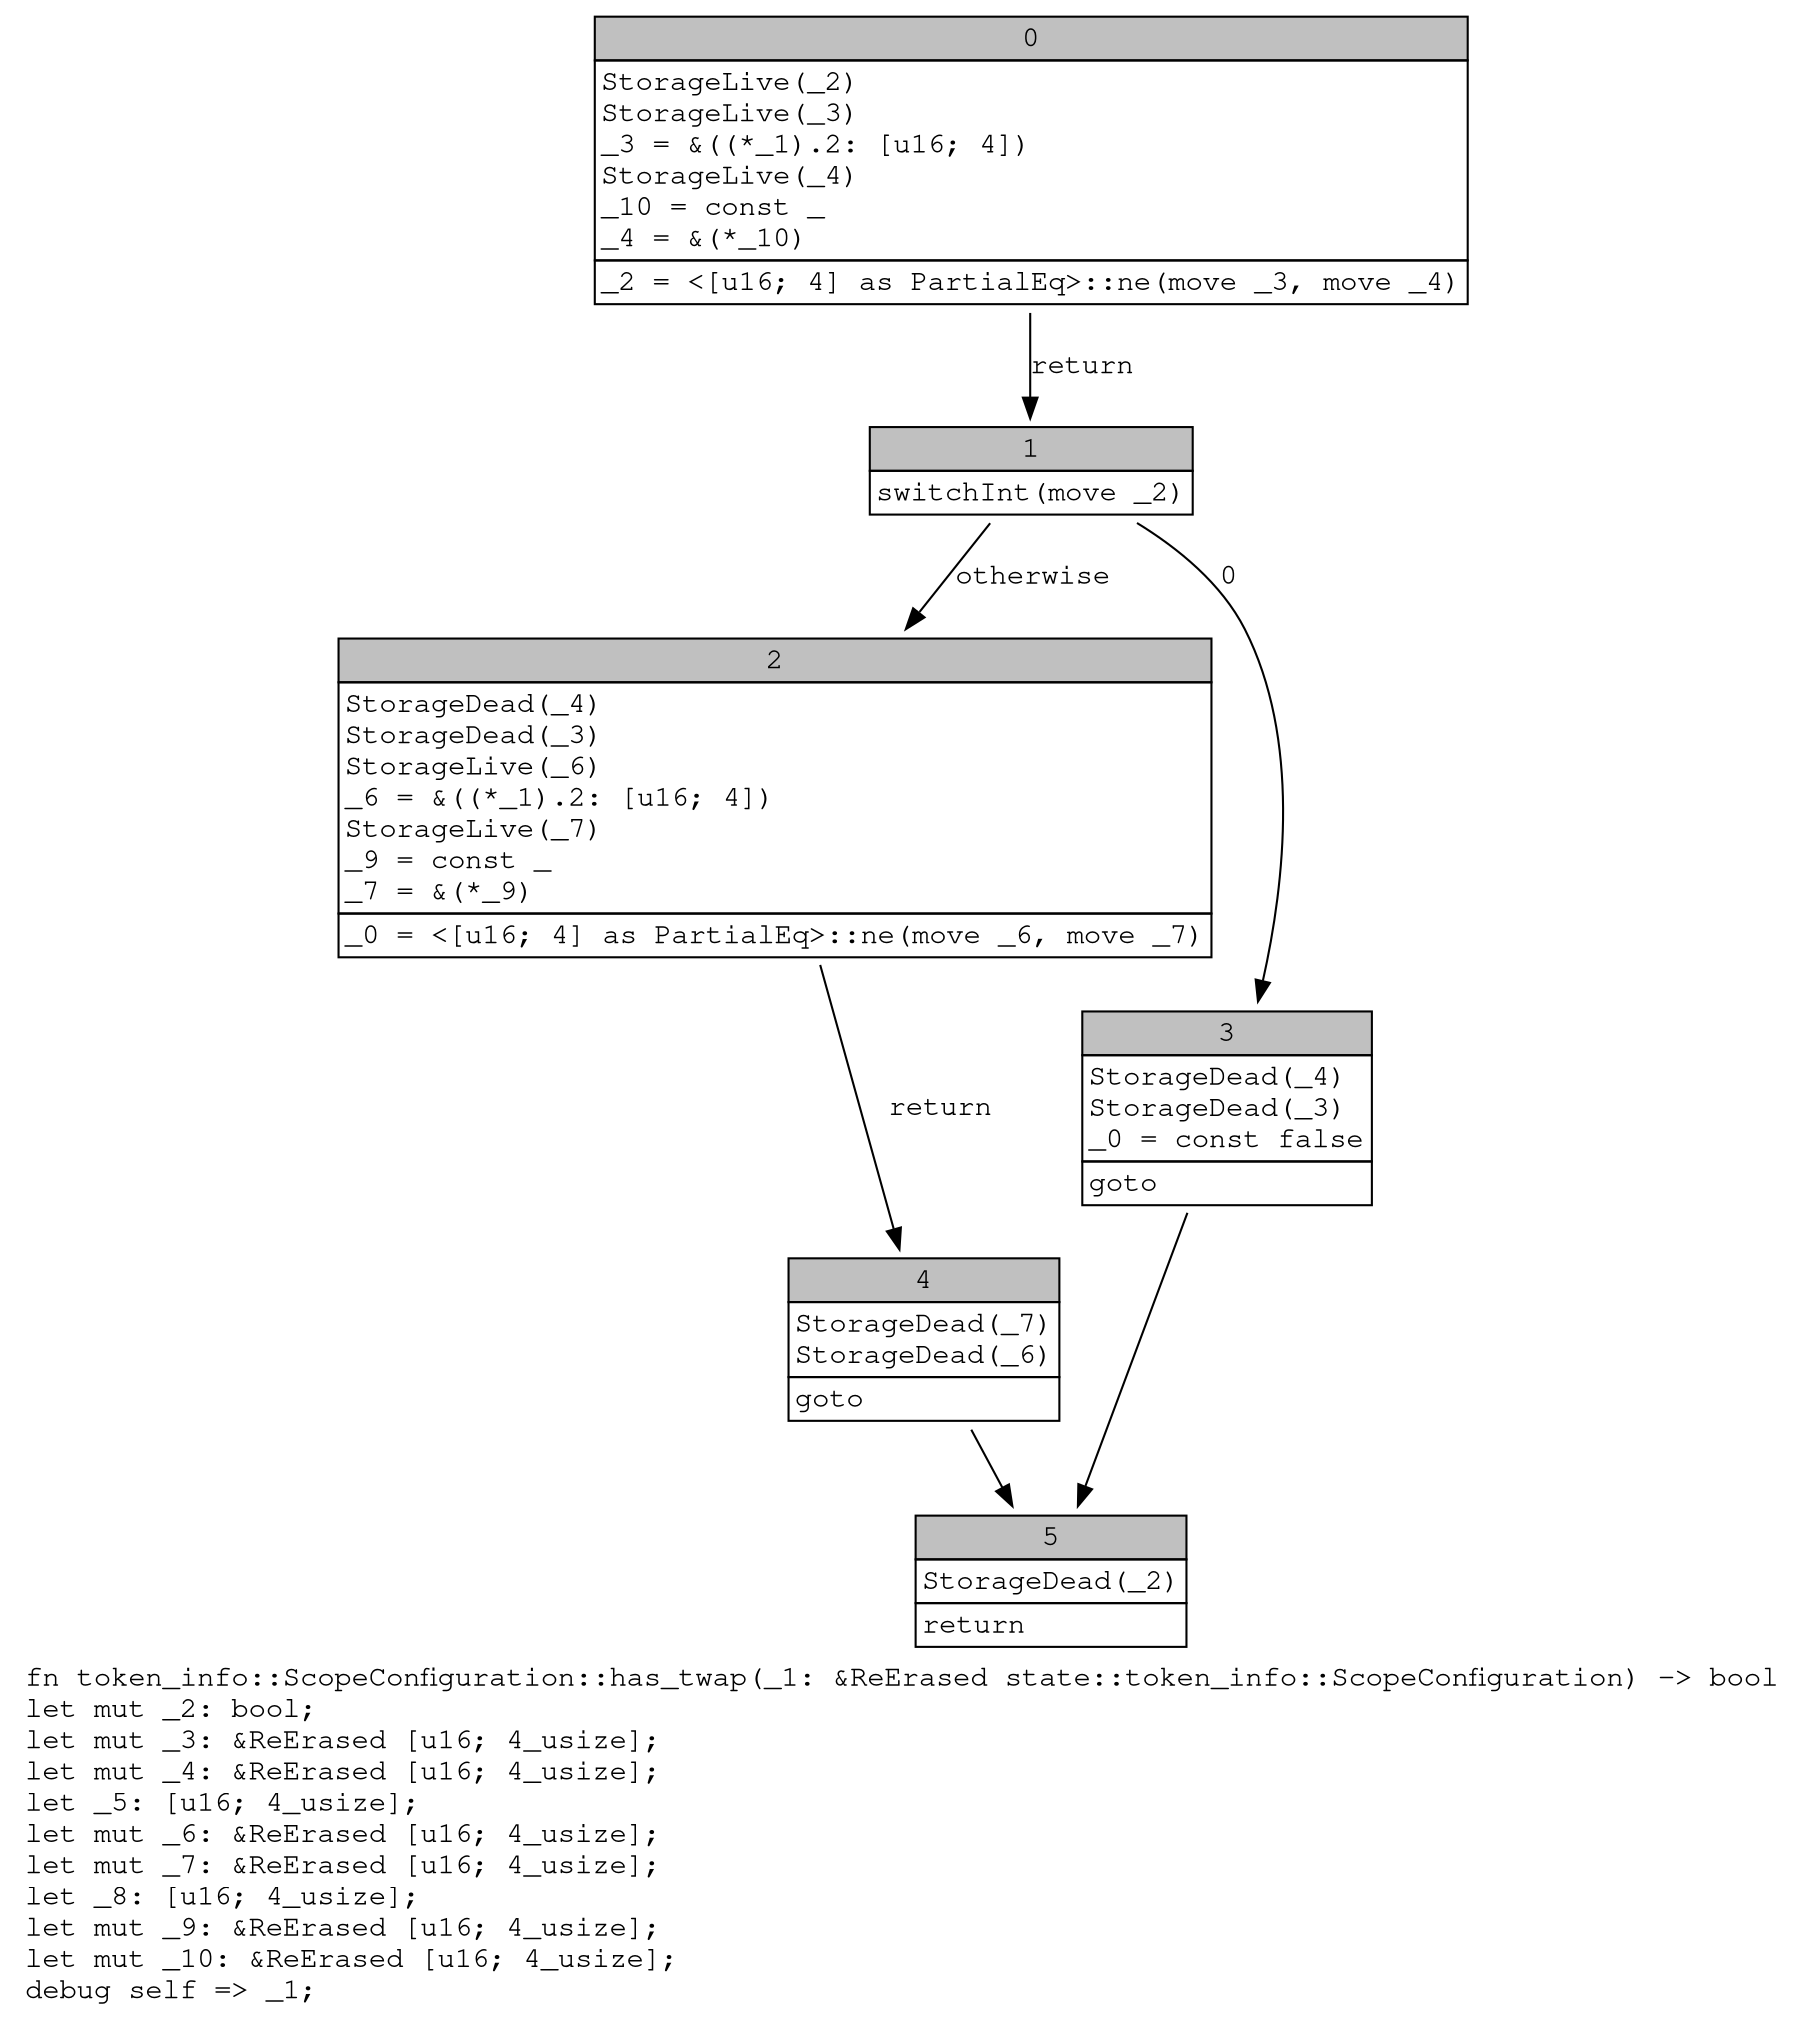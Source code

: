 digraph Mir_0_2001 {
    graph [fontname="Courier, monospace"];
    node [fontname="Courier, monospace"];
    edge [fontname="Courier, monospace"];
    label=<fn token_info::ScopeConfiguration::has_twap(_1: &amp;ReErased state::token_info::ScopeConfiguration) -&gt; bool<br align="left"/>let mut _2: bool;<br align="left"/>let mut _3: &amp;ReErased [u16; 4_usize];<br align="left"/>let mut _4: &amp;ReErased [u16; 4_usize];<br align="left"/>let _5: [u16; 4_usize];<br align="left"/>let mut _6: &amp;ReErased [u16; 4_usize];<br align="left"/>let mut _7: &amp;ReErased [u16; 4_usize];<br align="left"/>let _8: [u16; 4_usize];<br align="left"/>let mut _9: &amp;ReErased [u16; 4_usize];<br align="left"/>let mut _10: &amp;ReErased [u16; 4_usize];<br align="left"/>debug self =&gt; _1;<br align="left"/>>;
    bb0__0_2001 [shape="none", label=<<table border="0" cellborder="1" cellspacing="0"><tr><td bgcolor="gray" align="center" colspan="1">0</td></tr><tr><td align="left" balign="left">StorageLive(_2)<br/>StorageLive(_3)<br/>_3 = &amp;((*_1).2: [u16; 4])<br/>StorageLive(_4)<br/>_10 = const _<br/>_4 = &amp;(*_10)<br/></td></tr><tr><td align="left">_2 = &lt;[u16; 4] as PartialEq&gt;::ne(move _3, move _4)</td></tr></table>>];
    bb1__0_2001 [shape="none", label=<<table border="0" cellborder="1" cellspacing="0"><tr><td bgcolor="gray" align="center" colspan="1">1</td></tr><tr><td align="left">switchInt(move _2)</td></tr></table>>];
    bb2__0_2001 [shape="none", label=<<table border="0" cellborder="1" cellspacing="0"><tr><td bgcolor="gray" align="center" colspan="1">2</td></tr><tr><td align="left" balign="left">StorageDead(_4)<br/>StorageDead(_3)<br/>StorageLive(_6)<br/>_6 = &amp;((*_1).2: [u16; 4])<br/>StorageLive(_7)<br/>_9 = const _<br/>_7 = &amp;(*_9)<br/></td></tr><tr><td align="left">_0 = &lt;[u16; 4] as PartialEq&gt;::ne(move _6, move _7)</td></tr></table>>];
    bb3__0_2001 [shape="none", label=<<table border="0" cellborder="1" cellspacing="0"><tr><td bgcolor="gray" align="center" colspan="1">3</td></tr><tr><td align="left" balign="left">StorageDead(_4)<br/>StorageDead(_3)<br/>_0 = const false<br/></td></tr><tr><td align="left">goto</td></tr></table>>];
    bb4__0_2001 [shape="none", label=<<table border="0" cellborder="1" cellspacing="0"><tr><td bgcolor="gray" align="center" colspan="1">4</td></tr><tr><td align="left" balign="left">StorageDead(_7)<br/>StorageDead(_6)<br/></td></tr><tr><td align="left">goto</td></tr></table>>];
    bb5__0_2001 [shape="none", label=<<table border="0" cellborder="1" cellspacing="0"><tr><td bgcolor="gray" align="center" colspan="1">5</td></tr><tr><td align="left" balign="left">StorageDead(_2)<br/></td></tr><tr><td align="left">return</td></tr></table>>];
    bb0__0_2001 -> bb1__0_2001 [label="return"];
    bb1__0_2001 -> bb3__0_2001 [label="0"];
    bb1__0_2001 -> bb2__0_2001 [label="otherwise"];
    bb2__0_2001 -> bb4__0_2001 [label="return"];
    bb3__0_2001 -> bb5__0_2001 [label=""];
    bb4__0_2001 -> bb5__0_2001 [label=""];
}
